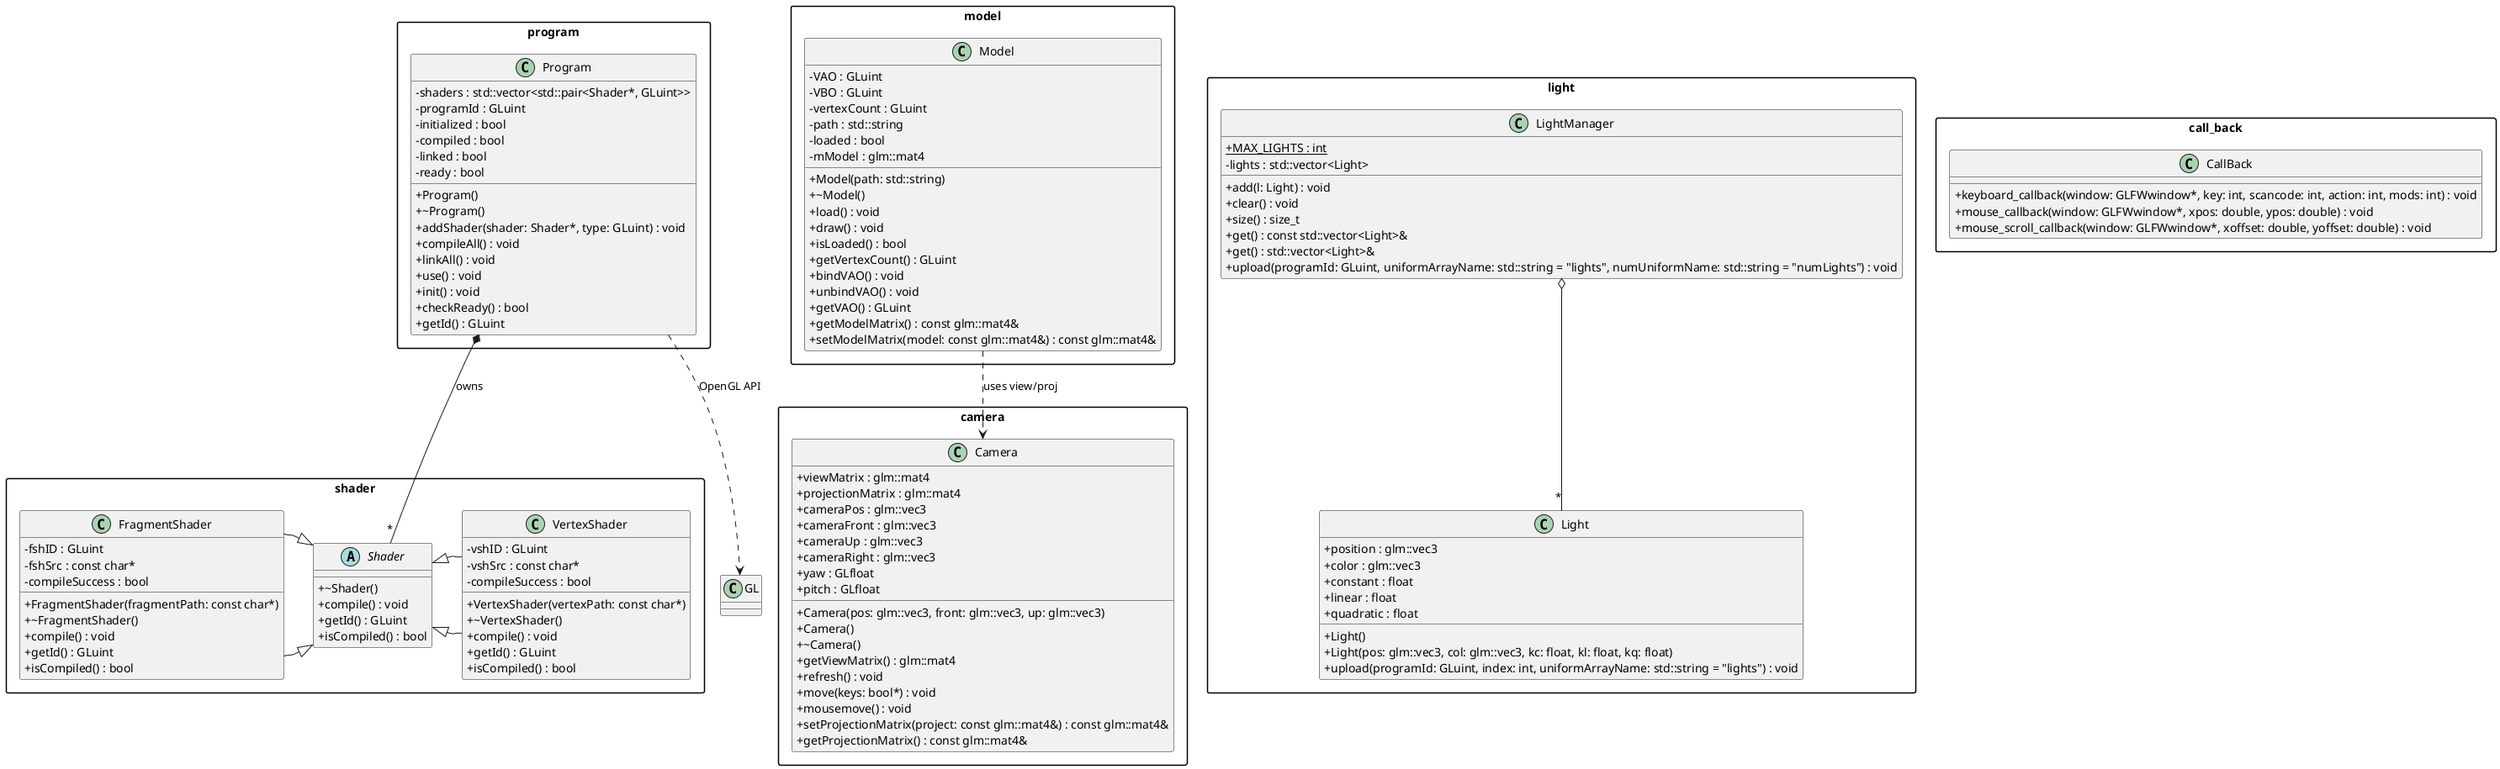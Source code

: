@startuml
skinparam backgroundColor #FFFFFF
skinparam classAttributeIconSize 0
skinparam shadowing false
skinparam packageStyle rectangle

package "shader" {
  abstract class Shader {
    + ~Shader()
    + compile() : void
    + getId() : GLuint
    + isCompiled() : bool
  }
  class VertexShader extends Shader {
    - vshID : GLuint
    - vshSrc : const char*
    - compileSuccess : bool
    + VertexShader(vertexPath: const char*)
    + ~VertexShader()
    + compile() : void
    + getId() : GLuint
    + isCompiled() : bool
  }
  class FragmentShader extends Shader {
    - fshID : GLuint
    - fshSrc : const char*
    - compileSuccess : bool
    + FragmentShader(fragmentPath: const char*)
    + ~FragmentShader()
    + compile() : void
    + getId() : GLuint
    + isCompiled() : bool
  }
}

package "program" {
  class Program {
    - shaders : std::vector<std::pair<Shader*, GLuint>>
    - programId : GLuint
    - initialized : bool
    - compiled : bool
    - linked : bool
    - ready : bool
    + Program()
    + ~Program()
    + addShader(shader: Shader*, type: GLuint) : void
    + compileAll() : void
    + linkAll() : void
    + use() : void
    + init() : void
    + checkReady() : bool
    + getId() : GLuint
  }
}

package "model" {
  class Model {
    - VAO : GLuint
    - VBO : GLuint
    - vertexCount : GLuint
    - path : std::string
    - loaded : bool
    - mModel : glm::mat4
    + Model(path: std::string)
    + ~Model()
    + load() : void
    + draw() : void
    + isLoaded() : bool
    + getVertexCount() : GLuint
    + bindVAO() : void
    + unbindVAO() : void
    + getVAO() : GLuint
    + getModelMatrix() : const glm::mat4&
    + setModelMatrix(model: const glm::mat4&) : const glm::mat4&
  }
}

package "camera" {
  class Camera {
    + viewMatrix : glm::mat4
    + projectionMatrix : glm::mat4
    + cameraPos : glm::vec3
    + cameraFront : glm::vec3
    + cameraUp : glm::vec3
    + cameraRight : glm::vec3
    + yaw : GLfloat
    + pitch : GLfloat
    + Camera(pos: glm::vec3, front: glm::vec3, up: glm::vec3)
    + Camera()
    + ~Camera()
    + getViewMatrix() : glm::mat4
    + refresh() : void
    + move(keys: bool*) : void
    + mousemove() : void
    + setProjectionMatrix(project: const glm::mat4&) : const glm::mat4&
    + getProjectionMatrix() : const glm::mat4&
  }
}

package "light" {
  class Light {
    + position : glm::vec3
    + color : glm::vec3
    + constant : float
    + linear : float
    + quadratic : float
    + Light()
    + Light(pos: glm::vec3, col: glm::vec3, kc: float, kl: float, kq: float)
    + upload(programId: GLuint, index: int, uniformArrayName: std::string = "lights") : void
  }
  class LightManager {
    {static} + MAX_LIGHTS : int
    - lights : std::vector<Light>
    + add(l: Light) : void
    + clear() : void
    + size() : size_t
    + get() : const std::vector<Light>&
    + get() : std::vector<Light>&
    + upload(programId: GLuint, uniformArrayName: std::string = "lights", numUniformName: std::string = "numLights") : void
  }
}

package "call_back" {
  class CallBack {
    + keyboard_callback(window: GLFWwindow*, key: int, scancode: int, action: int, mods: int) : void
    + mouse_callback(window: GLFWwindow*, xpos: double, ypos: double) : void
    + mouse_scroll_callback(window: GLFWwindow*, xoffset: double, yoffset: double) : void
  }
}

' Relationships
VertexShader -|> Shader
FragmentShader -|> Shader
Program *-- "*" Shader : owns
LightManager o-- "*" Light
Model ..> Camera : uses view/proj
Program ..> GL : OpenGL API

@enduml

